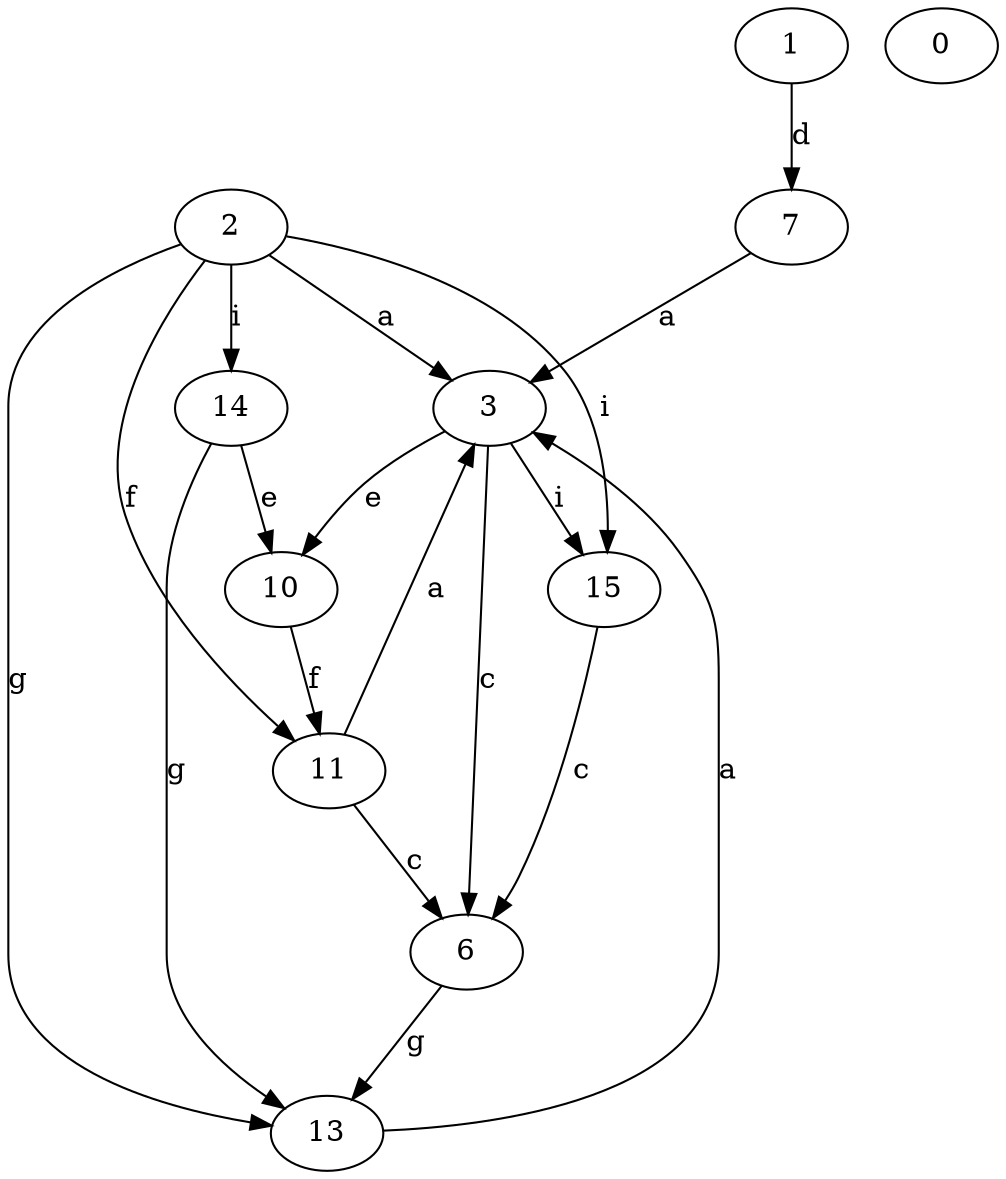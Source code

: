 strict digraph  {
2;
0;
3;
6;
7;
10;
11;
13;
14;
15;
1;
2 -> 3  [label=a];
2 -> 11  [label=f];
2 -> 13  [label=g];
2 -> 14  [label=i];
2 -> 15  [label=i];
3 -> 6  [label=c];
3 -> 10  [label=e];
3 -> 15  [label=i];
6 -> 13  [label=g];
7 -> 3  [label=a];
10 -> 11  [label=f];
11 -> 3  [label=a];
11 -> 6  [label=c];
13 -> 3  [label=a];
14 -> 10  [label=e];
14 -> 13  [label=g];
15 -> 6  [label=c];
1 -> 7  [label=d];
}
